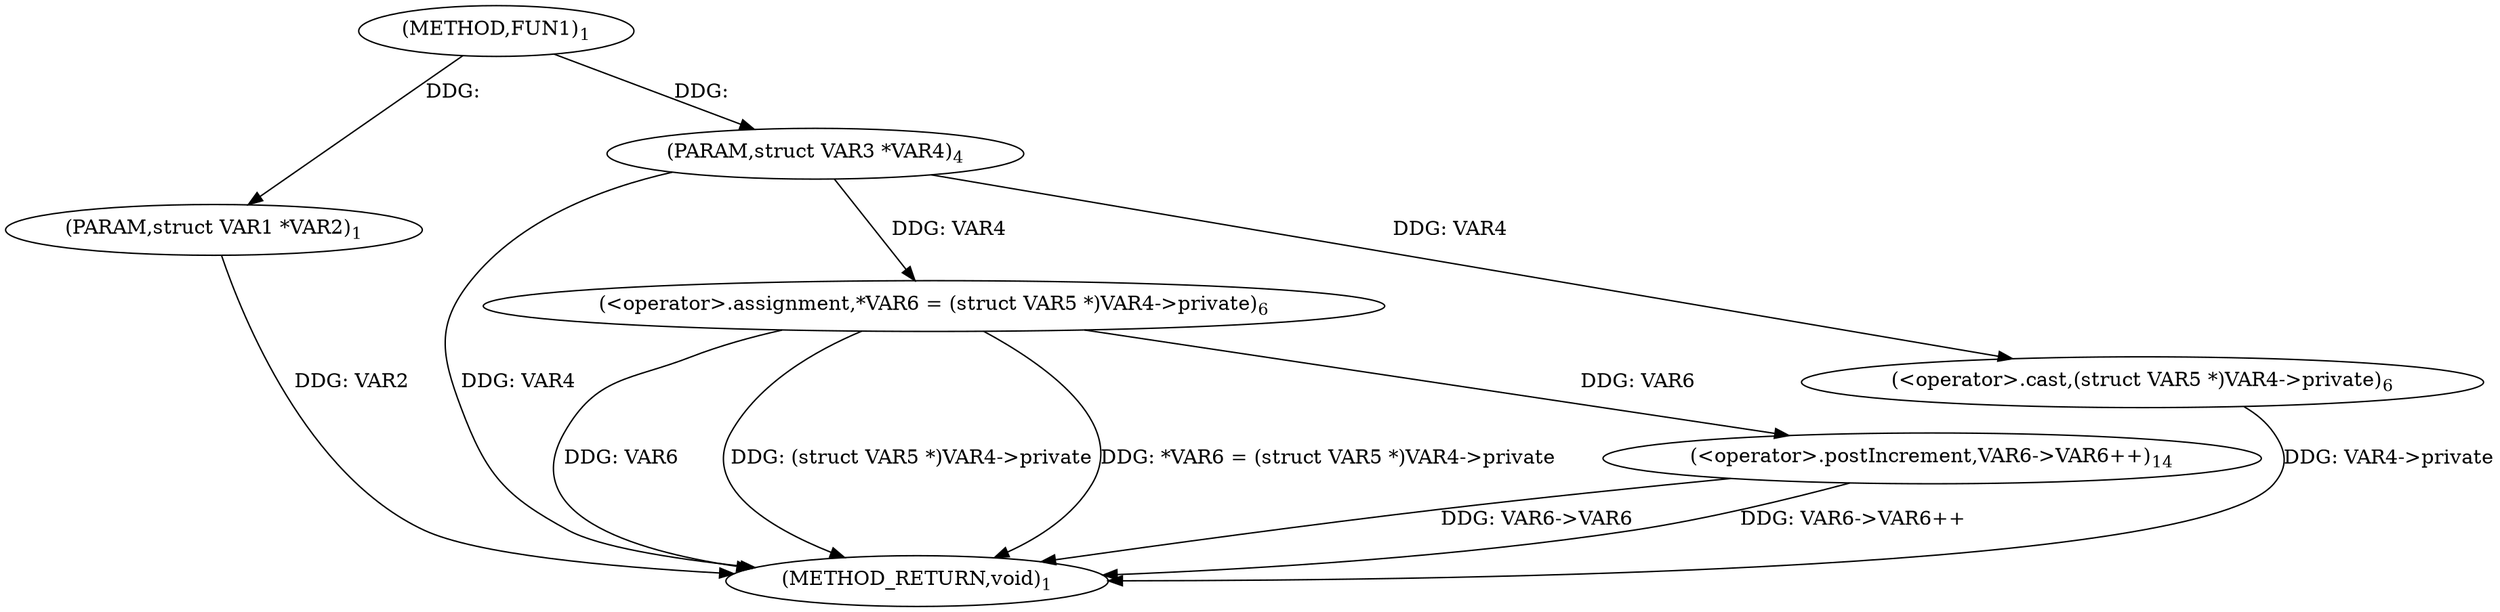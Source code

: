 digraph "FUN1" {  
"8" [label = <(METHOD,FUN1)<SUB>1</SUB>> ]
"24" [label = <(METHOD_RETURN,void)<SUB>1</SUB>> ]
"9" [label = <(PARAM,struct VAR1 *VAR2)<SUB>1</SUB>> ]
"10" [label = <(PARAM,struct VAR3 *VAR4)<SUB>4</SUB>> ]
"13" [label = <(&lt;operator&gt;.assignment,*VAR6 = (struct VAR5 *)VAR4-&gt;private)<SUB>6</SUB>> ]
"20" [label = <(&lt;operator&gt;.postIncrement,VAR6-&gt;VAR6++)<SUB>14</SUB>> ]
"15" [label = <(&lt;operator&gt;.cast,(struct VAR5 *)VAR4-&gt;private)<SUB>6</SUB>> ]
  "9" -> "24"  [ label = "DDG: VAR2"] 
  "10" -> "24"  [ label = "DDG: VAR4"] 
  "13" -> "24"  [ label = "DDG: VAR6"] 
  "15" -> "24"  [ label = "DDG: VAR4-&gt;private"] 
  "13" -> "24"  [ label = "DDG: (struct VAR5 *)VAR4-&gt;private"] 
  "13" -> "24"  [ label = "DDG: *VAR6 = (struct VAR5 *)VAR4-&gt;private"] 
  "20" -> "24"  [ label = "DDG: VAR6-&gt;VAR6"] 
  "20" -> "24"  [ label = "DDG: VAR6-&gt;VAR6++"] 
  "8" -> "9"  [ label = "DDG: "] 
  "8" -> "10"  [ label = "DDG: "] 
  "10" -> "13"  [ label = "DDG: VAR4"] 
  "13" -> "20"  [ label = "DDG: VAR6"] 
  "10" -> "15"  [ label = "DDG: VAR4"] 
}
